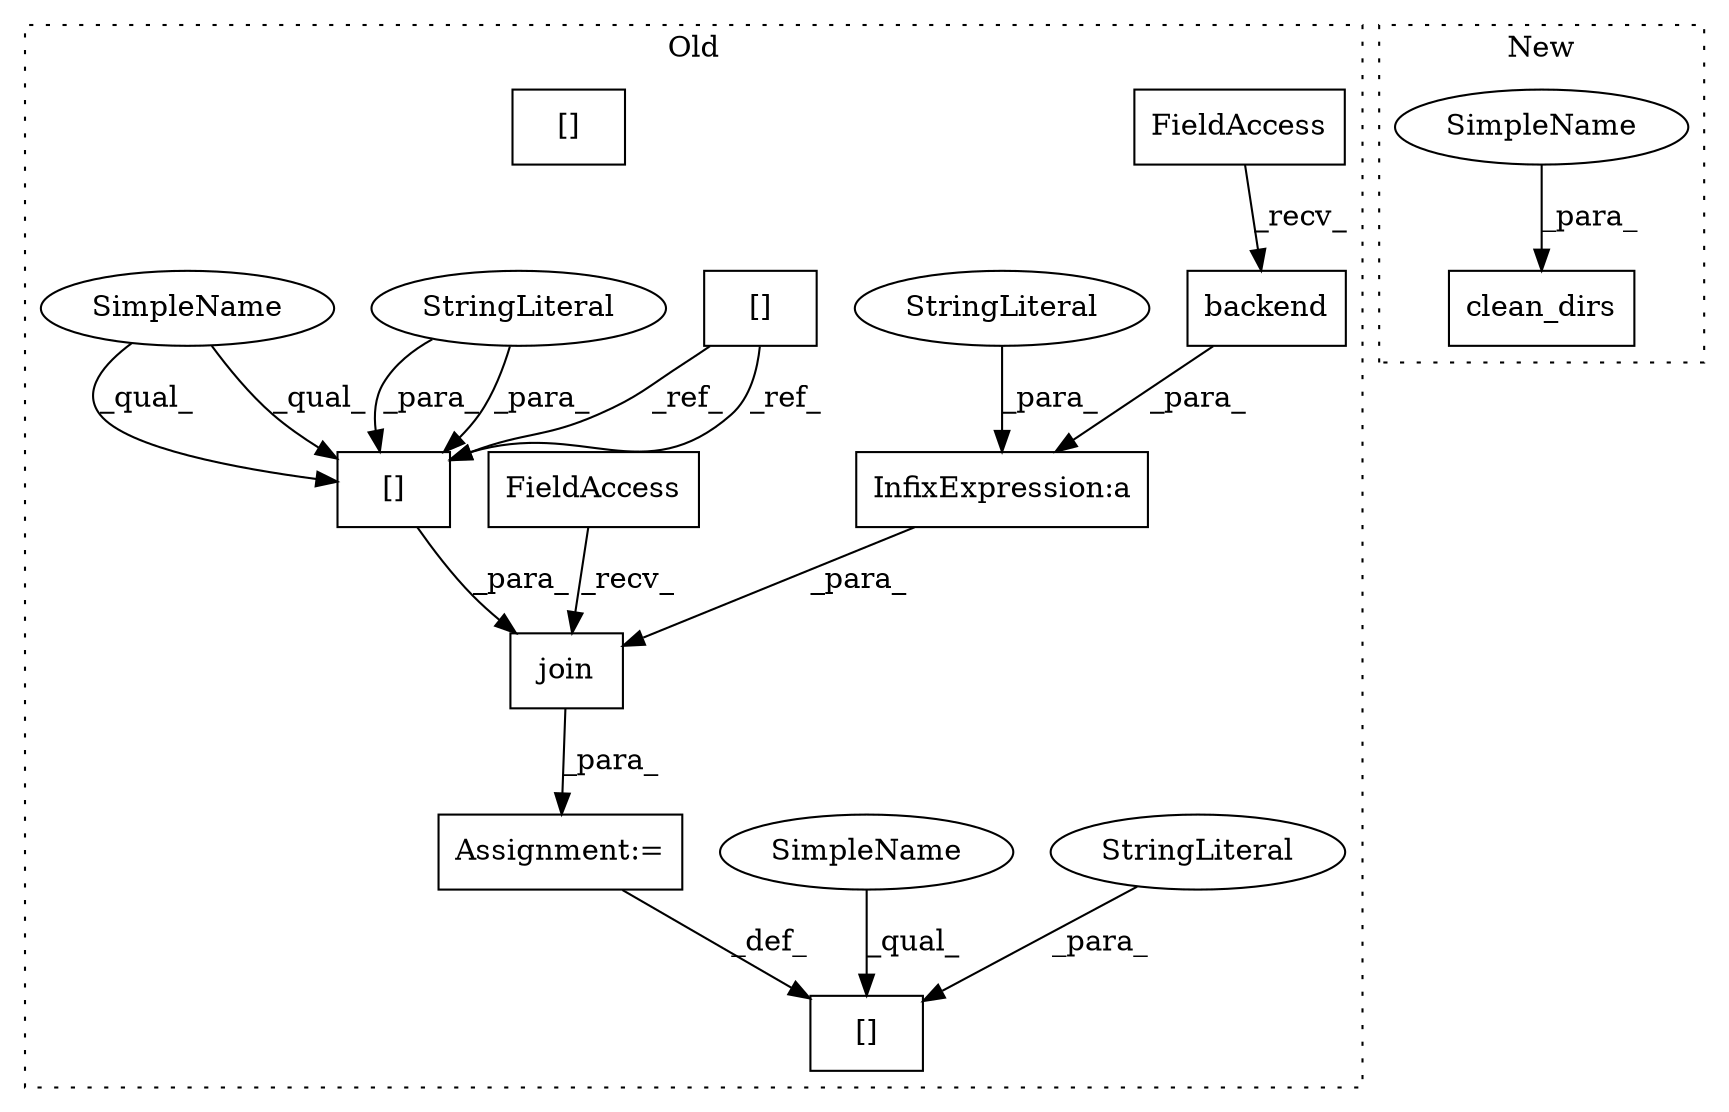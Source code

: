 digraph G {
subgraph cluster0 {
1 [label="backend" a="32" s="1919" l="9" shape="box"];
3 [label="InfixExpression:a" a="27" s="1928" l="3" shape="box"];
4 [label="FieldAccess" a="22" s="1905" l="5" shape="box"];
5 [label="[]" a="2" s="1871,1890" l="7,1" shape="box"];
6 [label="StringLiteral" a="45" s="1878" l="12" shape="ellipse"];
7 [label="Assignment:=" a="7" s="1891" l="1" shape="box"];
8 [label="StringLiteral" a="45" s="1931" l="20" shape="ellipse"];
9 [label="[]" a="2" s="1039,1058" l="7,1" shape="box"];
10 [label="join" a="32" s="1900,1972" l="5,1" shape="box"];
11 [label="[]" a="2" s="1952,1971" l="7,1" shape="box"];
12 [label="FieldAccess" a="22" s="1892" l="7" shape="box"];
13 [label="StringLiteral" a="45" s="1959" l="12" shape="ellipse"];
14 [label="[]" a="2" s="1952,1971" l="7,1" shape="box"];
15 [label="SimpleName" a="42" s="1871" l="6" shape="ellipse"];
16 [label="SimpleName" a="42" s="1952" l="6" shape="ellipse"];
label = "Old";
style="dotted";
}
subgraph cluster1 {
2 [label="clean_dirs" a="32" s="3148,3165" l="11,1" shape="box"];
17 [label="SimpleName" a="42" s="3159" l="6" shape="ellipse"];
label = "New";
style="dotted";
}
1 -> 3 [label="_para_"];
3 -> 10 [label="_para_"];
4 -> 1 [label="_recv_"];
6 -> 5 [label="_para_"];
7 -> 5 [label="_def_"];
8 -> 3 [label="_para_"];
9 -> 14 [label="_ref_"];
9 -> 14 [label="_ref_"];
10 -> 7 [label="_para_"];
12 -> 10 [label="_recv_"];
13 -> 14 [label="_para_"];
13 -> 14 [label="_para_"];
14 -> 10 [label="_para_"];
15 -> 5 [label="_qual_"];
16 -> 14 [label="_qual_"];
16 -> 14 [label="_qual_"];
17 -> 2 [label="_para_"];
}